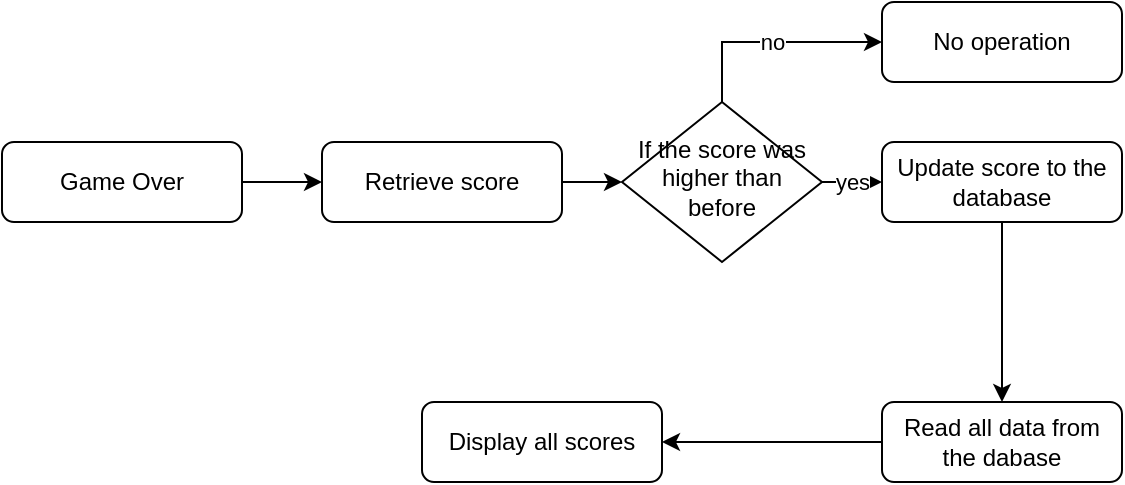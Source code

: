 <mxfile version="14.6.4" type="github">
  <diagram id="C5RBs43oDa-KdzZeNtuy" name="Page-1">
    <mxGraphModel dx="1038" dy="524" grid="1" gridSize="10" guides="1" tooltips="1" connect="1" arrows="1" fold="1" page="1" pageScale="1" pageWidth="827" pageHeight="1169" math="0" shadow="0">
      <root>
        <mxCell id="WIyWlLk6GJQsqaUBKTNV-0" />
        <mxCell id="WIyWlLk6GJQsqaUBKTNV-1" parent="WIyWlLk6GJQsqaUBKTNV-0" />
        <mxCell id="_i0vEQZqMpJxU1If-YCk-39" value="yes" style="edgeStyle=orthogonalEdgeStyle;rounded=0;orthogonalLoop=1;jettySize=auto;html=1;" edge="1" parent="WIyWlLk6GJQsqaUBKTNV-1" source="WIyWlLk6GJQsqaUBKTNV-6" target="_i0vEQZqMpJxU1If-YCk-30">
          <mxGeometry relative="1" as="geometry" />
        </mxCell>
        <mxCell id="_i0vEQZqMpJxU1If-YCk-40" value="no" style="edgeStyle=orthogonalEdgeStyle;rounded=0;orthogonalLoop=1;jettySize=auto;html=1;entryX=0;entryY=0.5;entryDx=0;entryDy=0;" edge="1" parent="WIyWlLk6GJQsqaUBKTNV-1" source="WIyWlLk6GJQsqaUBKTNV-6" target="_i0vEQZqMpJxU1If-YCk-41">
          <mxGeometry relative="1" as="geometry">
            <mxPoint x="450" y="120" as="targetPoint" />
            <Array as="points">
              <mxPoint x="400" y="130" />
            </Array>
          </mxGeometry>
        </mxCell>
        <mxCell id="WIyWlLk6GJQsqaUBKTNV-6" value="If the score was higher than before" style="rhombus;whiteSpace=wrap;html=1;shadow=0;fontFamily=Helvetica;fontSize=12;align=center;strokeWidth=1;spacing=6;spacingTop=-4;" parent="WIyWlLk6GJQsqaUBKTNV-1" vertex="1">
          <mxGeometry x="350" y="160" width="100" height="80" as="geometry" />
        </mxCell>
        <mxCell id="_i0vEQZqMpJxU1If-YCk-29" style="edgeStyle=orthogonalEdgeStyle;rounded=0;orthogonalLoop=1;jettySize=auto;html=1;" edge="1" parent="WIyWlLk6GJQsqaUBKTNV-1" source="_i0vEQZqMpJxU1If-YCk-21" target="_i0vEQZqMpJxU1If-YCk-27">
          <mxGeometry relative="1" as="geometry" />
        </mxCell>
        <mxCell id="_i0vEQZqMpJxU1If-YCk-21" value="Game Over" style="rounded=1;whiteSpace=wrap;html=1;fontSize=12;glass=0;strokeWidth=1;shadow=0;" vertex="1" parent="WIyWlLk6GJQsqaUBKTNV-1">
          <mxGeometry x="40" y="180" width="120" height="40" as="geometry" />
        </mxCell>
        <mxCell id="_i0vEQZqMpJxU1If-YCk-38" style="edgeStyle=orthogonalEdgeStyle;rounded=0;orthogonalLoop=1;jettySize=auto;html=1;" edge="1" parent="WIyWlLk6GJQsqaUBKTNV-1" source="_i0vEQZqMpJxU1If-YCk-27" target="WIyWlLk6GJQsqaUBKTNV-6">
          <mxGeometry relative="1" as="geometry" />
        </mxCell>
        <mxCell id="_i0vEQZqMpJxU1If-YCk-27" value="Retrieve score" style="rounded=1;whiteSpace=wrap;html=1;fontSize=12;glass=0;strokeWidth=1;shadow=0;" vertex="1" parent="WIyWlLk6GJQsqaUBKTNV-1">
          <mxGeometry x="200" y="180" width="120" height="40" as="geometry" />
        </mxCell>
        <mxCell id="_i0vEQZqMpJxU1If-YCk-35" style="edgeStyle=orthogonalEdgeStyle;rounded=0;orthogonalLoop=1;jettySize=auto;html=1;" edge="1" parent="WIyWlLk6GJQsqaUBKTNV-1" source="_i0vEQZqMpJxU1If-YCk-30" target="_i0vEQZqMpJxU1If-YCk-34">
          <mxGeometry relative="1" as="geometry" />
        </mxCell>
        <mxCell id="_i0vEQZqMpJxU1If-YCk-30" value="Update score to the database" style="rounded=1;whiteSpace=wrap;html=1;fontSize=12;glass=0;strokeWidth=1;shadow=0;" vertex="1" parent="WIyWlLk6GJQsqaUBKTNV-1">
          <mxGeometry x="480" y="180" width="120" height="40" as="geometry" />
        </mxCell>
        <mxCell id="_i0vEQZqMpJxU1If-YCk-32" value="Display all scores" style="rounded=1;whiteSpace=wrap;html=1;fontSize=12;glass=0;strokeWidth=1;shadow=0;" vertex="1" parent="WIyWlLk6GJQsqaUBKTNV-1">
          <mxGeometry x="250" y="310" width="120" height="40" as="geometry" />
        </mxCell>
        <mxCell id="_i0vEQZqMpJxU1If-YCk-36" style="edgeStyle=orthogonalEdgeStyle;rounded=0;orthogonalLoop=1;jettySize=auto;html=1;" edge="1" parent="WIyWlLk6GJQsqaUBKTNV-1" source="_i0vEQZqMpJxU1If-YCk-34" target="_i0vEQZqMpJxU1If-YCk-32">
          <mxGeometry relative="1" as="geometry" />
        </mxCell>
        <mxCell id="_i0vEQZqMpJxU1If-YCk-34" value="Read all data from the dabase" style="rounded=1;whiteSpace=wrap;html=1;fontSize=12;glass=0;strokeWidth=1;shadow=0;" vertex="1" parent="WIyWlLk6GJQsqaUBKTNV-1">
          <mxGeometry x="480" y="310" width="120" height="40" as="geometry" />
        </mxCell>
        <mxCell id="_i0vEQZqMpJxU1If-YCk-41" value="No operation" style="rounded=1;whiteSpace=wrap;html=1;fontSize=12;glass=0;strokeWidth=1;shadow=0;" vertex="1" parent="WIyWlLk6GJQsqaUBKTNV-1">
          <mxGeometry x="480" y="110" width="120" height="40" as="geometry" />
        </mxCell>
      </root>
    </mxGraphModel>
  </diagram>
</mxfile>
